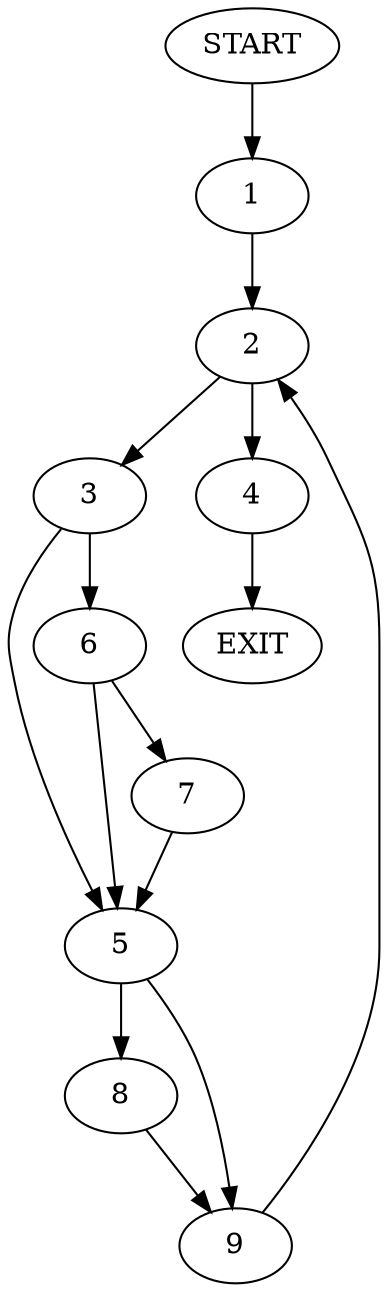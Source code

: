 digraph {
0 [label="START"]
10 [label="EXIT"]
0 -> 1
1 -> 2
2 -> 3
2 -> 4
3 -> 5
3 -> 6
4 -> 10
6 -> 5
6 -> 7
5 -> 8
5 -> 9
7 -> 5
8 -> 9
9 -> 2
}

